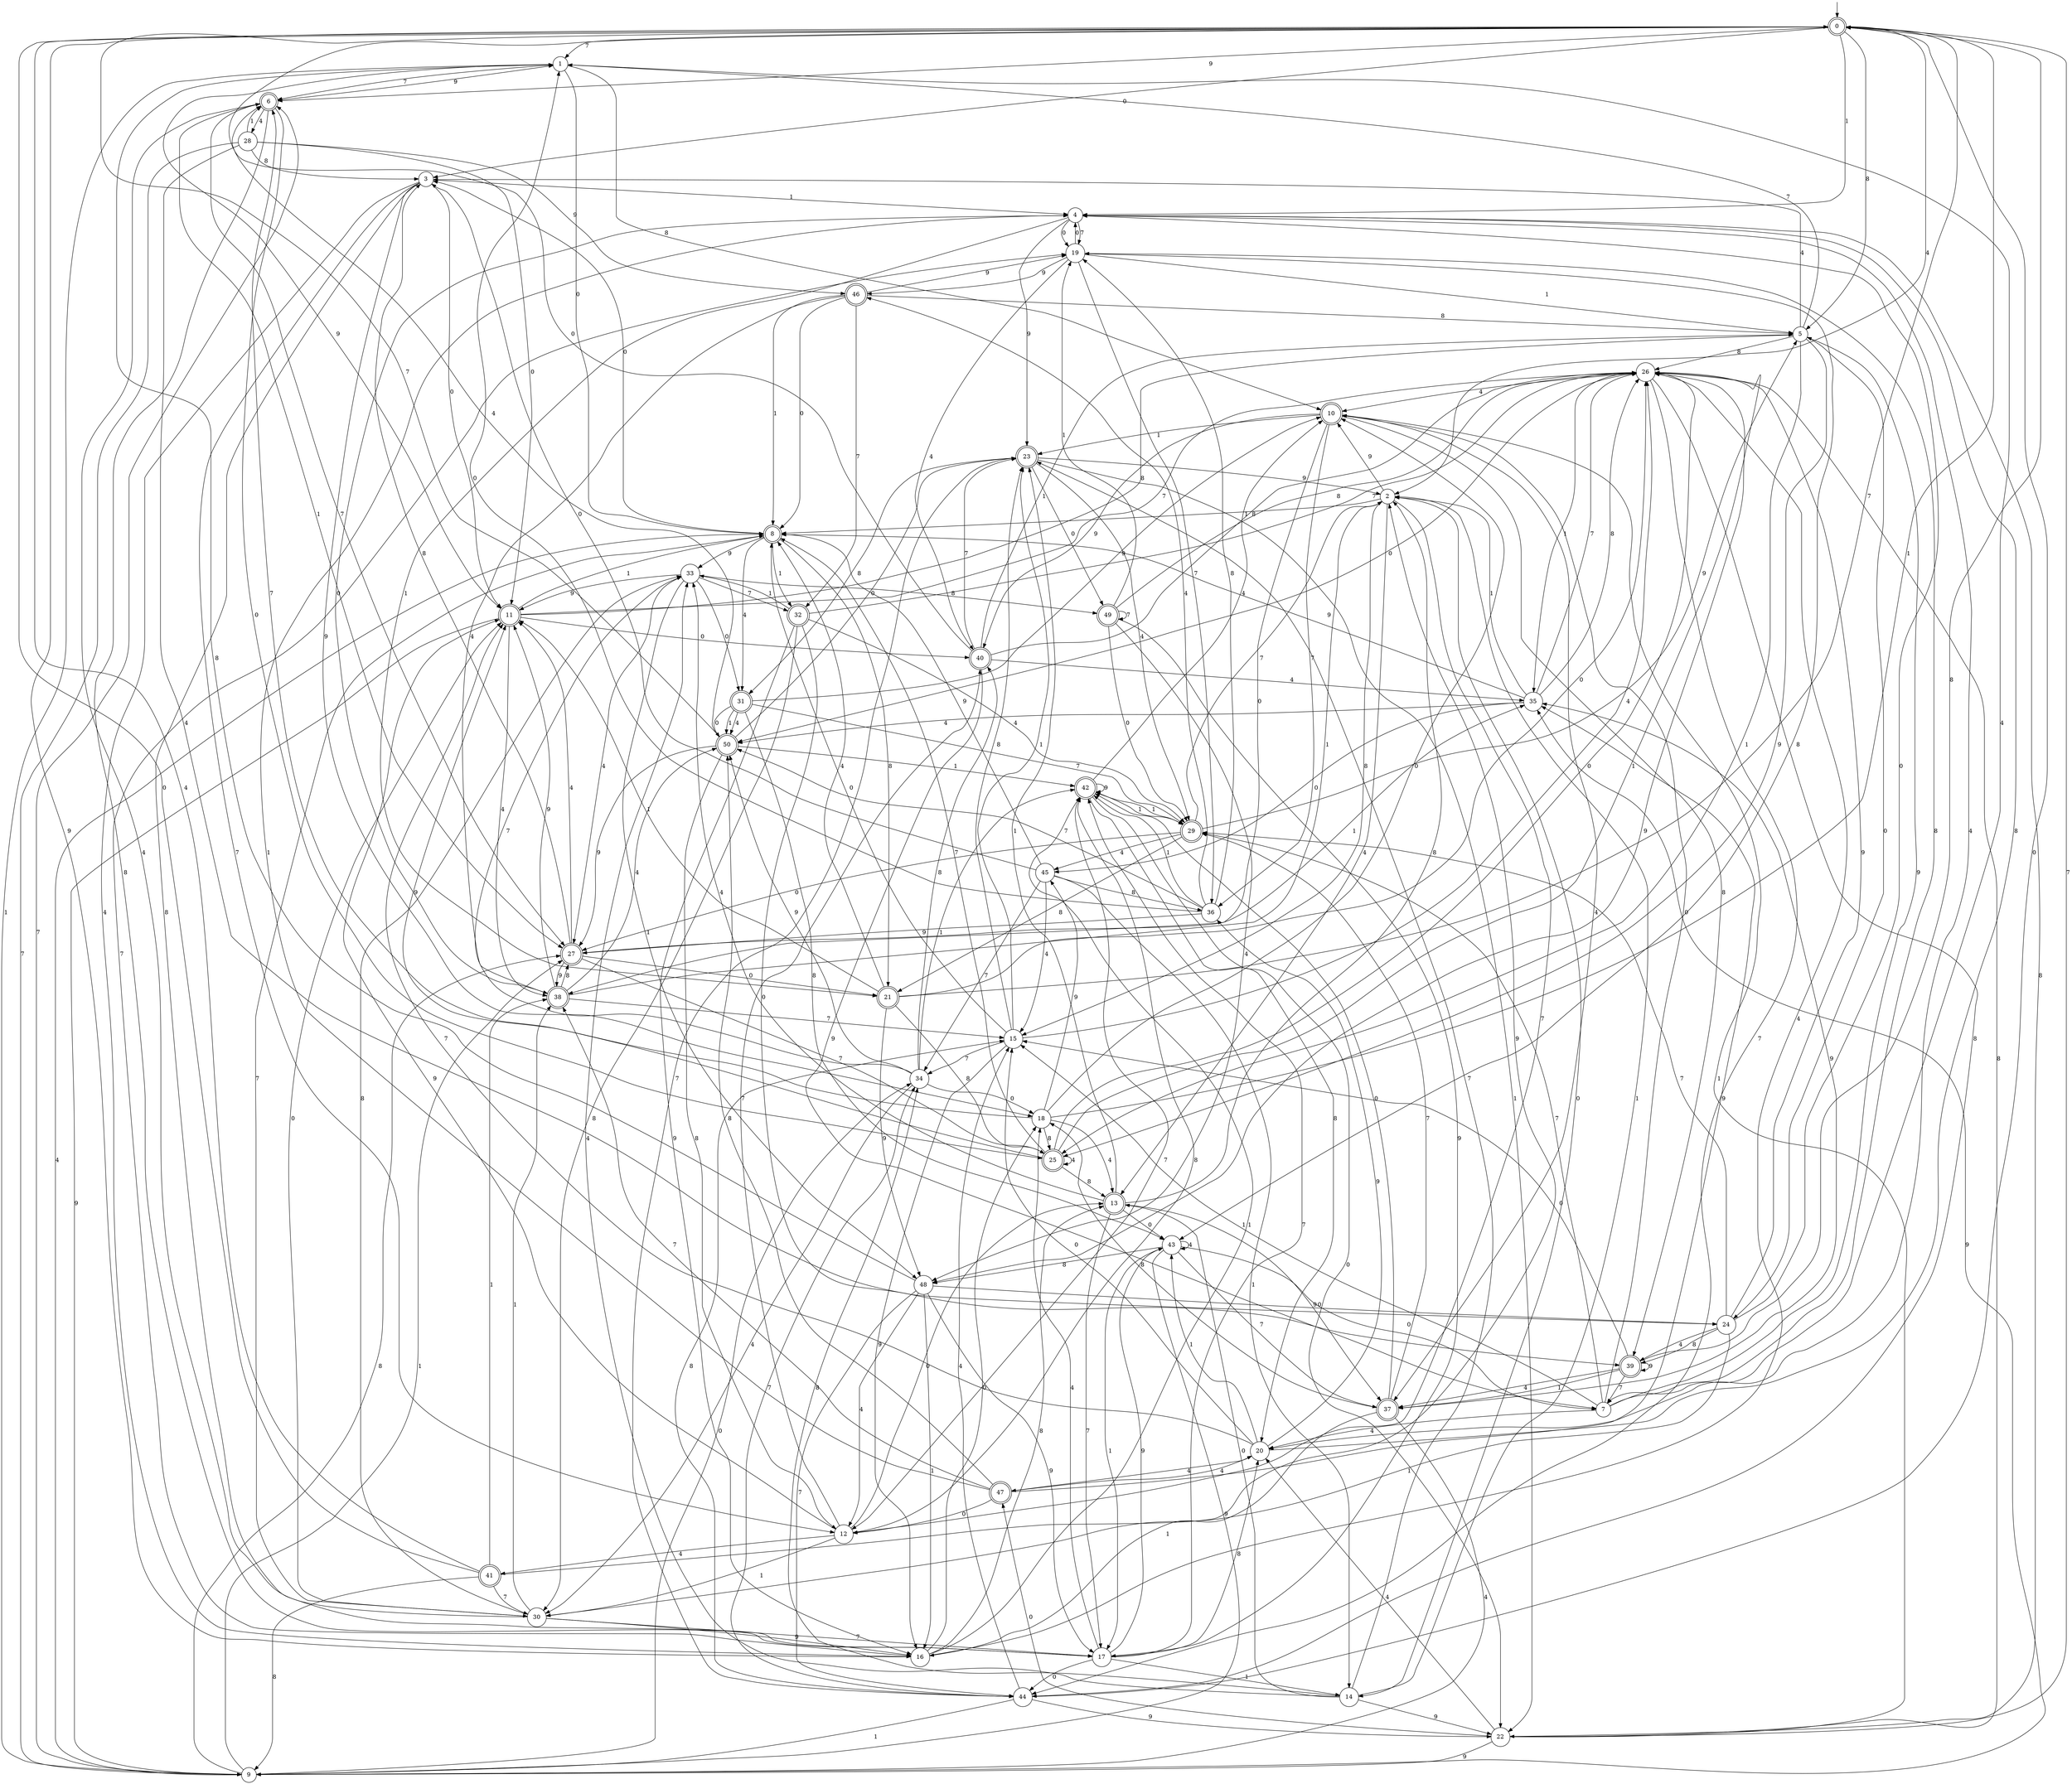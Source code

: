 digraph g {

	s0 [shape="doublecircle" label="0"];
	s1 [shape="circle" label="1"];
	s2 [shape="circle" label="2"];
	s3 [shape="circle" label="3"];
	s4 [shape="circle" label="4"];
	s5 [shape="circle" label="5"];
	s6 [shape="doublecircle" label="6"];
	s7 [shape="circle" label="7"];
	s8 [shape="doublecircle" label="8"];
	s9 [shape="circle" label="9"];
	s10 [shape="doublecircle" label="10"];
	s11 [shape="doublecircle" label="11"];
	s12 [shape="circle" label="12"];
	s13 [shape="doublecircle" label="13"];
	s14 [shape="circle" label="14"];
	s15 [shape="circle" label="15"];
	s16 [shape="circle" label="16"];
	s17 [shape="circle" label="17"];
	s18 [shape="circle" label="18"];
	s19 [shape="circle" label="19"];
	s20 [shape="circle" label="20"];
	s21 [shape="doublecircle" label="21"];
	s22 [shape="circle" label="22"];
	s23 [shape="doublecircle" label="23"];
	s24 [shape="circle" label="24"];
	s25 [shape="doublecircle" label="25"];
	s26 [shape="circle" label="26"];
	s27 [shape="doublecircle" label="27"];
	s28 [shape="circle" label="28"];
	s29 [shape="doublecircle" label="29"];
	s30 [shape="circle" label="30"];
	s31 [shape="doublecircle" label="31"];
	s32 [shape="doublecircle" label="32"];
	s33 [shape="circle" label="33"];
	s34 [shape="circle" label="34"];
	s35 [shape="circle" label="35"];
	s36 [shape="circle" label="36"];
	s37 [shape="doublecircle" label="37"];
	s38 [shape="doublecircle" label="38"];
	s39 [shape="doublecircle" label="39"];
	s40 [shape="doublecircle" label="40"];
	s41 [shape="doublecircle" label="41"];
	s42 [shape="doublecircle" label="42"];
	s43 [shape="circle" label="43"];
	s44 [shape="circle" label="44"];
	s45 [shape="circle" label="45"];
	s46 [shape="doublecircle" label="46"];
	s47 [shape="doublecircle" label="47"];
	s48 [shape="circle" label="48"];
	s49 [shape="doublecircle" label="49"];
	s50 [shape="doublecircle" label="50"];
	s0 -> s1 [label="7"];
	s0 -> s2 [label="4"];
	s0 -> s3 [label="0"];
	s0 -> s4 [label="1"];
	s0 -> s5 [label="8"];
	s0 -> s6 [label="9"];
	s1 -> s6 [label="7"];
	s1 -> s7 [label="4"];
	s1 -> s8 [label="0"];
	s1 -> s9 [label="1"];
	s1 -> s10 [label="8"];
	s1 -> s11 [label="9"];
	s2 -> s12 [label="7"];
	s2 -> s13 [label="4"];
	s2 -> s14 [label="0"];
	s2 -> s8 [label="1"];
	s2 -> s15 [label="8"];
	s2 -> s10 [label="9"];
	s3 -> s12 [label="7"];
	s3 -> s16 [label="4"];
	s3 -> s11 [label="0"];
	s3 -> s4 [label="1"];
	s3 -> s17 [label="8"];
	s3 -> s18 [label="9"];
	s4 -> s19 [label="7"];
	s4 -> s20 [label="4"];
	s4 -> s19 [label="0"];
	s4 -> s21 [label="1"];
	s4 -> s22 [label="8"];
	s4 -> s23 [label="9"];
	s5 -> s1 [label="7"];
	s5 -> s3 [label="4"];
	s5 -> s24 [label="0"];
	s5 -> s25 [label="1"];
	s5 -> s26 [label="8"];
	s5 -> s25 [label="9"];
	s6 -> s27 [label="7"];
	s6 -> s28 [label="4"];
	s6 -> s25 [label="0"];
	s6 -> s27 [label="1"];
	s6 -> s17 [label="8"];
	s6 -> s1 [label="9"];
	s7 -> s29 [label="7"];
	s7 -> s20 [label="4"];
	s7 -> s10 [label="0"];
	s7 -> s15 [label="1"];
	s7 -> s19 [label="8"];
	s7 -> s5 [label="9"];
	s8 -> s30 [label="7"];
	s8 -> s31 [label="4"];
	s8 -> s3 [label="0"];
	s8 -> s32 [label="1"];
	s8 -> s21 [label="8"];
	s8 -> s33 [label="9"];
	s9 -> s6 [label="7"];
	s9 -> s8 [label="4"];
	s9 -> s34 [label="0"];
	s9 -> s27 [label="1"];
	s9 -> s27 [label="8"];
	s9 -> s35 [label="9"];
	s10 -> s36 [label="7"];
	s10 -> s37 [label="4"];
	s10 -> s38 [label="0"];
	s10 -> s23 [label="1"];
	s10 -> s39 [label="8"];
	s10 -> s40 [label="9"];
	s11 -> s26 [label="7"];
	s11 -> s38 [label="4"];
	s11 -> s40 [label="0"];
	s11 -> s8 [label="1"];
	s11 -> s5 [label="8"];
	s11 -> s9 [label="9"];
	s12 -> s40 [label="7"];
	s12 -> s41 [label="4"];
	s12 -> s13 [label="0"];
	s12 -> s30 [label="1"];
	s12 -> s42 [label="8"];
	s12 -> s11 [label="9"];
	s13 -> s17 [label="7"];
	s13 -> s33 [label="4"];
	s13 -> s43 [label="0"];
	s13 -> s23 [label="1"];
	s13 -> s2 [label="8"];
	s13 -> s37 [label="9"];
	s14 -> s23 [label="7"];
	s14 -> s33 [label="4"];
	s14 -> s13 [label="0"];
	s14 -> s2 [label="1"];
	s14 -> s34 [label="8"];
	s14 -> s22 [label="9"];
	s15 -> s34 [label="7"];
	s15 -> s26 [label="4"];
	s15 -> s8 [label="0"];
	s15 -> s23 [label="1"];
	s15 -> s23 [label="8"];
	s15 -> s16 [label="9"];
	s16 -> s19 [label="7"];
	s16 -> s26 [label="4"];
	s16 -> s18 [label="0"];
	s16 -> s42 [label="1"];
	s16 -> s13 [label="8"];
	s16 -> s0 [label="9"];
	s17 -> s42 [label="7"];
	s17 -> s18 [label="4"];
	s17 -> s44 [label="0"];
	s17 -> s14 [label="1"];
	s17 -> s20 [label="8"];
	s17 -> s43 [label="9"];
	s18 -> s6 [label="7"];
	s18 -> s13 [label="4"];
	s18 -> s10 [label="0"];
	s18 -> s0 [label="1"];
	s18 -> s25 [label="8"];
	s18 -> s45 [label="9"];
	s19 -> s36 [label="7"];
	s19 -> s40 [label="4"];
	s19 -> s4 [label="0"];
	s19 -> s5 [label="1"];
	s19 -> s43 [label="8"];
	s19 -> s46 [label="9"];
	s20 -> s11 [label="7"];
	s20 -> s47 [label="4"];
	s20 -> s15 [label="0"];
	s20 -> s43 [label="1"];
	s20 -> s4 [label="8"];
	s20 -> s36 [label="9"];
	s21 -> s0 [label="7"];
	s21 -> s8 [label="4"];
	s21 -> s26 [label="0"];
	s21 -> s11 [label="1"];
	s21 -> s25 [label="8"];
	s21 -> s48 [label="9"];
	s22 -> s0 [label="7"];
	s22 -> s20 [label="4"];
	s22 -> s47 [label="0"];
	s22 -> s10 [label="1"];
	s22 -> s26 [label="8"];
	s22 -> s9 [label="9"];
	s23 -> s44 [label="7"];
	s23 -> s29 [label="4"];
	s23 -> s49 [label="0"];
	s23 -> s22 [label="1"];
	s23 -> s31 [label="8"];
	s23 -> s2 [label="9"];
	s24 -> s29 [label="7"];
	s24 -> s39 [label="4"];
	s24 -> s4 [label="0"];
	s24 -> s30 [label="1"];
	s24 -> s39 [label="8"];
	s24 -> s26 [label="9"];
	s25 -> s8 [label="7"];
	s25 -> s25 [label="4"];
	s25 -> s26 [label="0"];
	s25 -> s26 [label="1"];
	s25 -> s13 [label="8"];
	s25 -> s11 [label="9"];
	s26 -> s44 [label="7"];
	s26 -> s10 [label="4"];
	s26 -> s50 [label="0"];
	s26 -> s35 [label="1"];
	s26 -> s44 [label="8"];
	s26 -> s48 [label="9"];
	s27 -> s25 [label="7"];
	s27 -> s11 [label="4"];
	s27 -> s21 [label="0"];
	s27 -> s35 [label="1"];
	s27 -> s3 [label="8"];
	s27 -> s38 [label="9"];
	s28 -> s9 [label="7"];
	s28 -> s24 [label="4"];
	s28 -> s11 [label="0"];
	s28 -> s6 [label="1"];
	s28 -> s3 [label="8"];
	s28 -> s46 [label="9"];
	s29 -> s2 [label="7"];
	s29 -> s45 [label="4"];
	s29 -> s27 [label="0"];
	s29 -> s42 [label="1"];
	s29 -> s21 [label="8"];
	s29 -> s5 [label="9"];
	s30 -> s17 [label="7"];
	s30 -> s6 [label="4"];
	s30 -> s11 [label="0"];
	s30 -> s38 [label="1"];
	s30 -> s33 [label="8"];
	s30 -> s16 [label="9"];
	s31 -> s29 [label="7"];
	s31 -> s50 [label="4"];
	s31 -> s50 [label="0"];
	s31 -> s50 [label="1"];
	s31 -> s43 [label="8"];
	s31 -> s10 [label="9"];
	s32 -> s26 [label="7"];
	s32 -> s29 [label="4"];
	s32 -> s39 [label="0"];
	s32 -> s33 [label="1"];
	s32 -> s30 [label="8"];
	s32 -> s16 [label="9"];
	s33 -> s32 [label="7"];
	s33 -> s27 [label="4"];
	s33 -> s31 [label="0"];
	s33 -> s48 [label="1"];
	s33 -> s49 [label="8"];
	s33 -> s11 [label="9"];
	s34 -> s33 [label="7"];
	s34 -> s30 [label="4"];
	s34 -> s18 [label="0"];
	s34 -> s42 [label="1"];
	s34 -> s40 [label="8"];
	s34 -> s50 [label="9"];
	s35 -> s26 [label="7"];
	s35 -> s50 [label="4"];
	s35 -> s45 [label="0"];
	s35 -> s2 [label="1"];
	s35 -> s26 [label="8"];
	s35 -> s8 [label="9"];
	s36 -> s50 [label="7"];
	s36 -> s46 [label="4"];
	s36 -> s1 [label="0"];
	s36 -> s42 [label="1"];
	s36 -> s19 [label="8"];
	s36 -> s27 [label="9"];
	s37 -> s29 [label="7"];
	s37 -> s9 [label="4"];
	s37 -> s42 [label="0"];
	s37 -> s16 [label="1"];
	s37 -> s18 [label="8"];
	s37 -> s35 [label="9"];
	s38 -> s15 [label="7"];
	s38 -> s50 [label="4"];
	s38 -> s4 [label="0"];
	s38 -> s2 [label="1"];
	s38 -> s27 [label="8"];
	s38 -> s11 [label="9"];
	s39 -> s7 [label="7"];
	s39 -> s37 [label="4"];
	s39 -> s15 [label="0"];
	s39 -> s37 [label="1"];
	s39 -> s0 [label="8"];
	s39 -> s39 [label="9"];
	s40 -> s23 [label="7"];
	s40 -> s35 [label="4"];
	s40 -> s0 [label="0"];
	s40 -> s5 [label="1"];
	s40 -> s26 [label="8"];
	s40 -> s7 [label="9"];
	s41 -> s30 [label="7"];
	s41 -> s0 [label="4"];
	s41 -> s0 [label="0"];
	s41 -> s38 [label="1"];
	s41 -> s9 [label="8"];
	s41 -> s2 [label="9"];
	s42 -> s12 [label="7"];
	s42 -> s10 [label="4"];
	s42 -> s22 [label="0"];
	s42 -> s29 [label="1"];
	s42 -> s20 [label="8"];
	s42 -> s42 [label="9"];
	s43 -> s37 [label="7"];
	s43 -> s43 [label="4"];
	s43 -> s7 [label="0"];
	s43 -> s17 [label="1"];
	s43 -> s48 [label="8"];
	s43 -> s9 [label="9"];
	s44 -> s34 [label="7"];
	s44 -> s15 [label="4"];
	s44 -> s0 [label="0"];
	s44 -> s9 [label="1"];
	s44 -> s15 [label="8"];
	s44 -> s22 [label="9"];
	s45 -> s34 [label="7"];
	s45 -> s15 [label="4"];
	s45 -> s3 [label="0"];
	s45 -> s14 [label="1"];
	s45 -> s36 [label="8"];
	s45 -> s8 [label="9"];
	s46 -> s32 [label="7"];
	s46 -> s38 [label="4"];
	s46 -> s8 [label="0"];
	s46 -> s8 [label="1"];
	s46 -> s5 [label="8"];
	s46 -> s19 [label="9"];
	s47 -> s38 [label="7"];
	s47 -> s20 [label="4"];
	s47 -> s12 [label="0"];
	s47 -> s4 [label="1"];
	s47 -> s50 [label="8"];
	s47 -> s35 [label="9"];
	s48 -> s44 [label="7"];
	s48 -> s12 [label="4"];
	s48 -> s24 [label="0"];
	s48 -> s16 [label="1"];
	s48 -> s1 [label="8"];
	s48 -> s17 [label="9"];
	s49 -> s49 [label="7"];
	s49 -> s48 [label="4"];
	s49 -> s29 [label="0"];
	s49 -> s19 [label="1"];
	s49 -> s26 [label="8"];
	s49 -> s17 [label="9"];
	s50 -> s0 [label="7"];
	s50 -> s6 [label="4"];
	s50 -> s23 [label="0"];
	s50 -> s42 [label="1"];
	s50 -> s12 [label="8"];
	s50 -> s27 [label="9"];

__start0 [label="" shape="none" width="0" height="0"];
__start0 -> s0;

}
